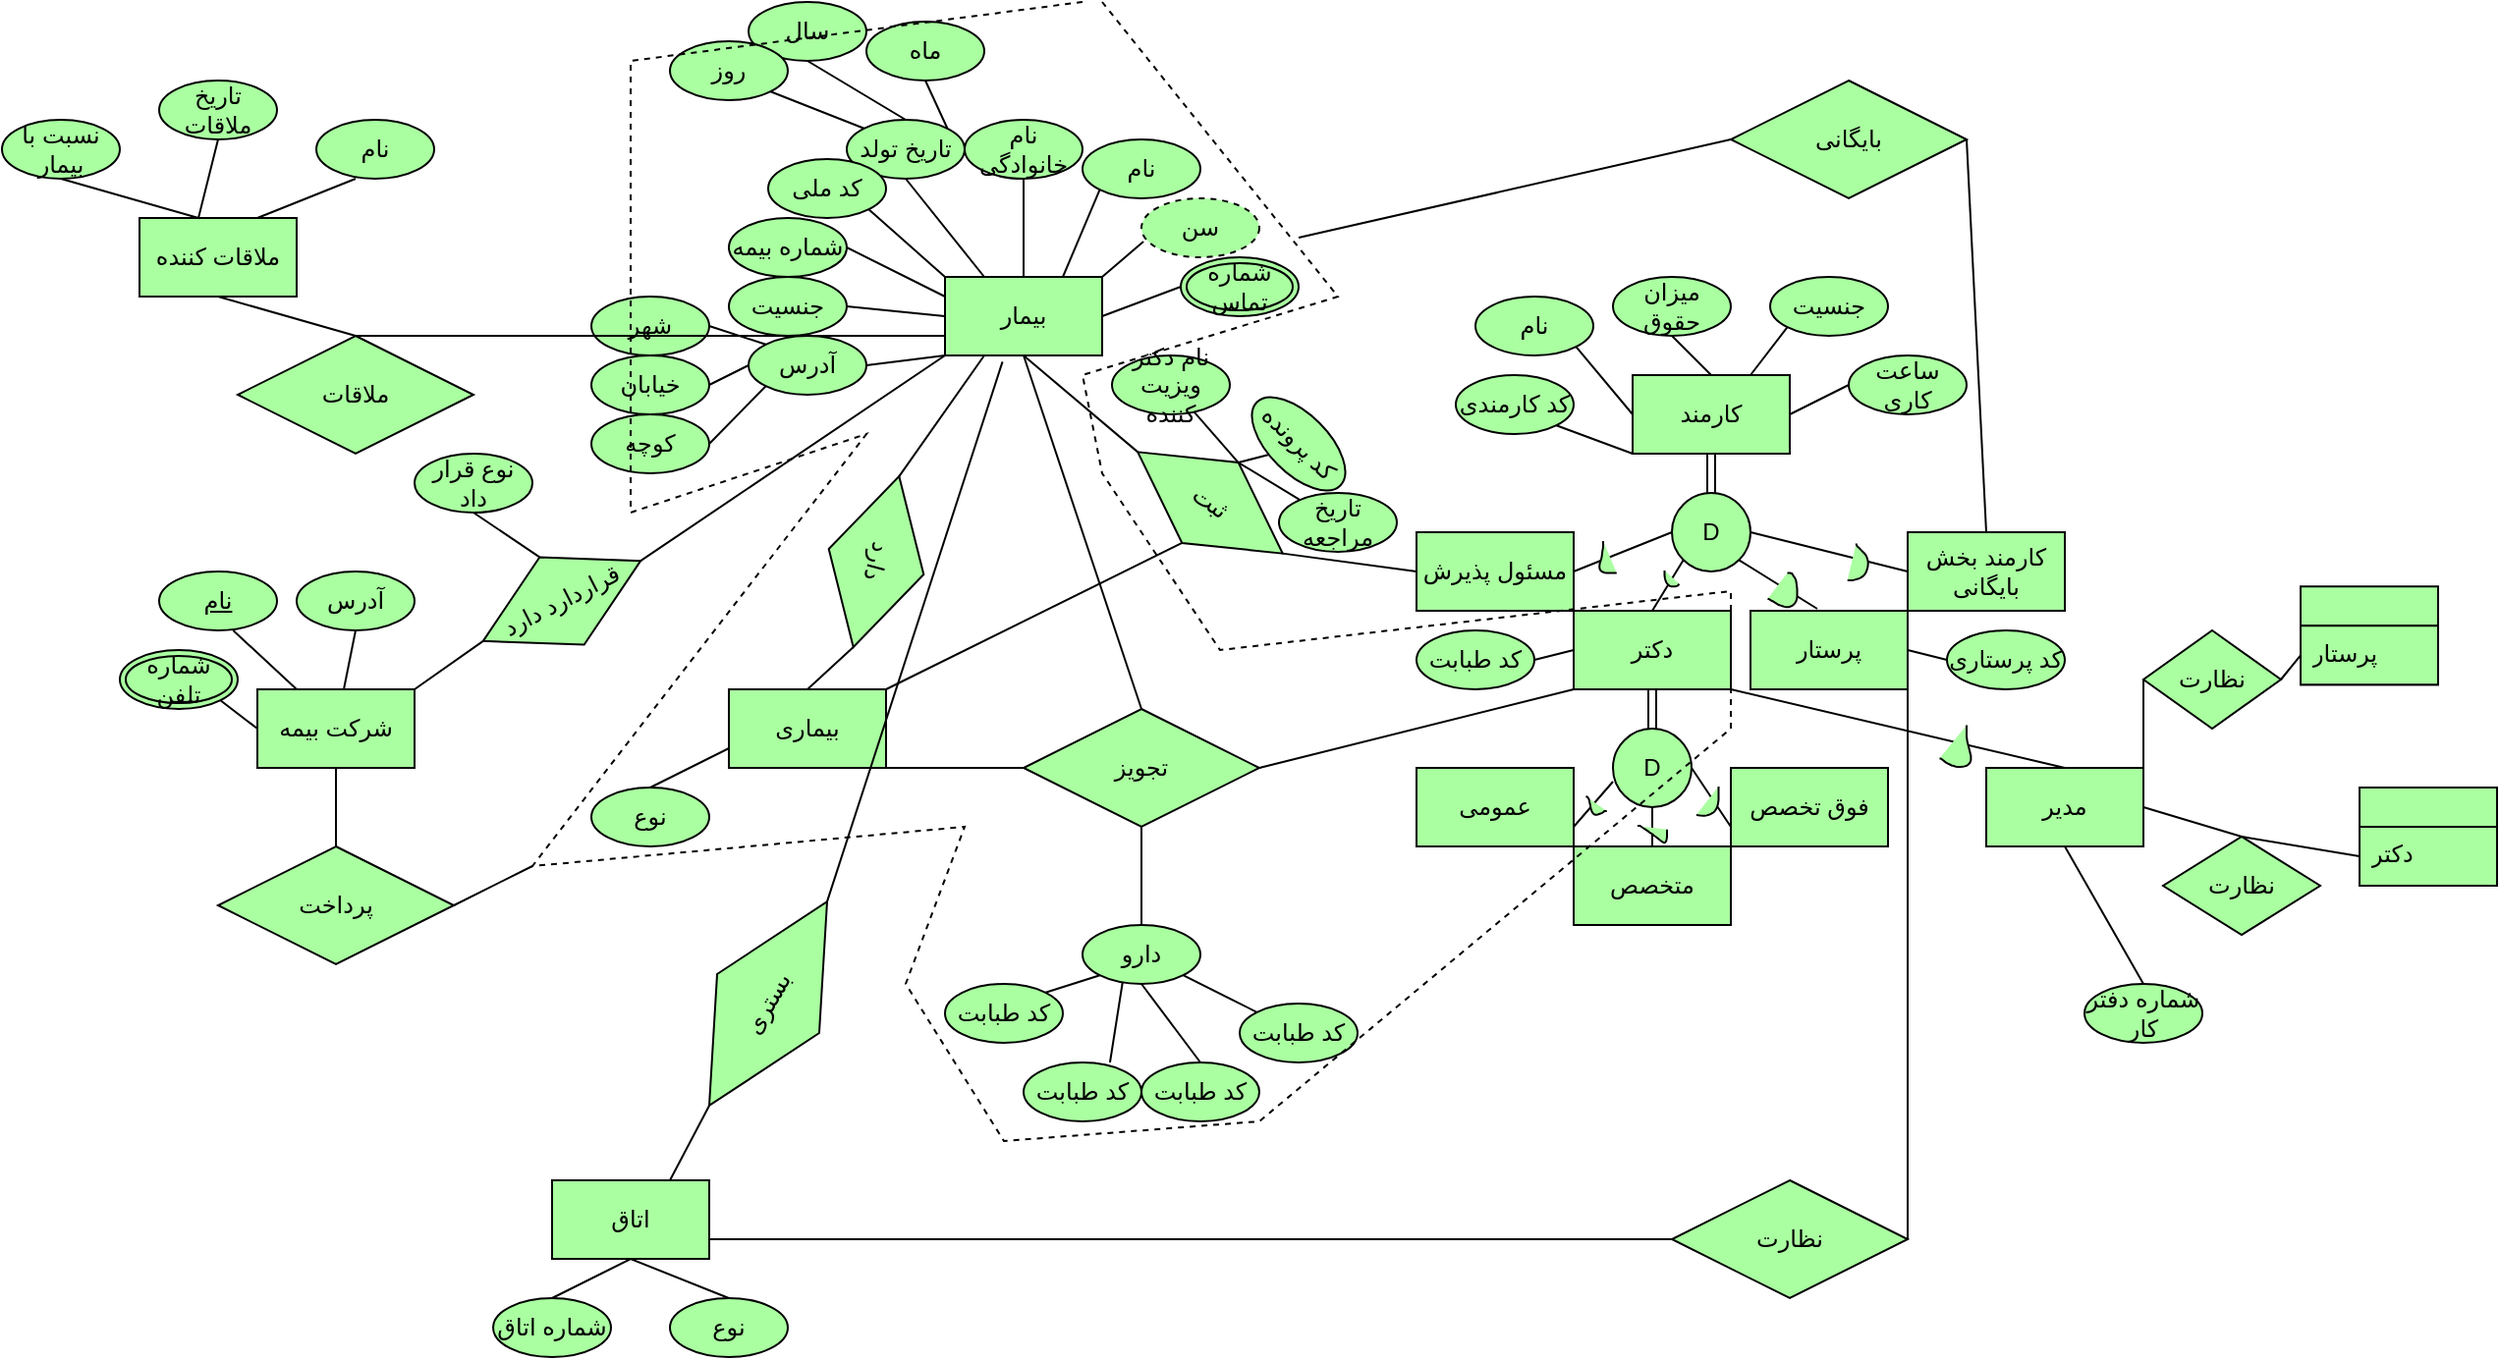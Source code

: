 <mxfile version="21.1.2" type="github">
  <diagram id="R2lEEEUBdFMjLlhIrx00" name="Page-1">
    <mxGraphModel dx="2204" dy="1860" grid="1" gridSize="10" guides="1" tooltips="1" connect="1" arrows="1" fold="1" page="1" pageScale="1" pageWidth="850" pageHeight="1100" math="0" shadow="0" extFonts="Permanent Marker^https://fonts.googleapis.com/css?family=Permanent+Marker">
      <root>
        <mxCell id="0" />
        <mxCell id="1" parent="0" />
        <mxCell id="HFJ3twSGi6CWd9iWEhQo-2" value="بیمار" style="rounded=0;whiteSpace=wrap;html=1;strokeColor=#000000;fillColor=#AAFFA1;" vertex="1" parent="1">
          <mxGeometry x="220" y="100" width="80" height="40" as="geometry" />
        </mxCell>
        <mxCell id="HFJ3twSGi6CWd9iWEhQo-4" value="نام" style="ellipse;whiteSpace=wrap;html=1;strokeColor=#000000;fillColor=#AAFFA1;" vertex="1" parent="1">
          <mxGeometry x="290" y="30" width="60" height="30" as="geometry" />
        </mxCell>
        <mxCell id="HFJ3twSGi6CWd9iWEhQo-7" value="نام خانوادگی" style="ellipse;whiteSpace=wrap;html=1;strokeColor=#000000;fillColor=#AAFFA1;" vertex="1" parent="1">
          <mxGeometry x="230" y="20" width="60" height="30" as="geometry" />
        </mxCell>
        <mxCell id="HFJ3twSGi6CWd9iWEhQo-8" value="جنسیت" style="ellipse;whiteSpace=wrap;html=1;strokeColor=#000000;fillColor=#AAFFA1;" vertex="1" parent="1">
          <mxGeometry x="110" y="100" width="60" height="30" as="geometry" />
        </mxCell>
        <mxCell id="HFJ3twSGi6CWd9iWEhQo-9" value="تاریخ تولد" style="ellipse;whiteSpace=wrap;html=1;strokeColor=#000000;fillColor=#AAFFA1;" vertex="1" parent="1">
          <mxGeometry x="170" y="20" width="60" height="30" as="geometry" />
        </mxCell>
        <mxCell id="HFJ3twSGi6CWd9iWEhQo-11" value="سن" style="ellipse;whiteSpace=wrap;html=1;align=center;dashed=1;strokeColor=#000000;fillColor=#AAFFA1;" vertex="1" parent="1">
          <mxGeometry x="320" y="60" width="60" height="30" as="geometry" />
        </mxCell>
        <mxCell id="HFJ3twSGi6CWd9iWEhQo-13" value="آدرس" style="ellipse;whiteSpace=wrap;html=1;strokeColor=#000000;fillColor=#AAFFA1;" vertex="1" parent="1">
          <mxGeometry x="120" y="130" width="60" height="30" as="geometry" />
        </mxCell>
        <mxCell id="HFJ3twSGi6CWd9iWEhQo-15" value="شماره تماس" style="ellipse;shape=doubleEllipse;margin=3;whiteSpace=wrap;html=1;align=center;strokeColor=#000000;fillColor=#AAFFA1;" vertex="1" parent="1">
          <mxGeometry x="340" y="90" width="60" height="30" as="geometry" />
        </mxCell>
        <mxCell id="HFJ3twSGi6CWd9iWEhQo-16" value="کد ملی" style="ellipse;whiteSpace=wrap;html=1;strokeColor=#000000;fillColor=#AAFFA1;" vertex="1" parent="1">
          <mxGeometry x="130" y="40" width="60" height="30" as="geometry" />
        </mxCell>
        <mxCell id="HFJ3twSGi6CWd9iWEhQo-17" value="شماره بیمه" style="ellipse;whiteSpace=wrap;html=1;strokeColor=#000000;fillColor=#AAFFA1;" vertex="1" parent="1">
          <mxGeometry x="110" y="70" width="60" height="30" as="geometry" />
        </mxCell>
        <mxCell id="HFJ3twSGi6CWd9iWEhQo-18" value="" style="endArrow=none;html=1;rounded=0;exitX=1;exitY=0.5;exitDx=0;exitDy=0;strokeColor=#000000;fillColor=#AAFFA1;" edge="1" parent="1" source="HFJ3twSGi6CWd9iWEhQo-13">
          <mxGeometry relative="1" as="geometry">
            <mxPoint x="110" y="130" as="sourcePoint" />
            <mxPoint x="220" y="140" as="targetPoint" />
          </mxGeometry>
        </mxCell>
        <mxCell id="HFJ3twSGi6CWd9iWEhQo-19" value="" style="endArrow=none;html=1;rounded=0;exitX=1;exitY=0.5;exitDx=0;exitDy=0;entryX=0;entryY=0.5;entryDx=0;entryDy=0;strokeColor=#000000;fillColor=#AAFFA1;" edge="1" parent="1" source="HFJ3twSGi6CWd9iWEhQo-8" target="HFJ3twSGi6CWd9iWEhQo-2">
          <mxGeometry relative="1" as="geometry">
            <mxPoint x="190" y="155" as="sourcePoint" />
            <mxPoint x="230" y="150" as="targetPoint" />
          </mxGeometry>
        </mxCell>
        <mxCell id="HFJ3twSGi6CWd9iWEhQo-20" value="" style="endArrow=none;html=1;rounded=0;exitX=1;exitY=0.5;exitDx=0;exitDy=0;entryX=0;entryY=0.25;entryDx=0;entryDy=0;strokeColor=#000000;fillColor=#AAFFA1;" edge="1" parent="1" source="HFJ3twSGi6CWd9iWEhQo-17" target="HFJ3twSGi6CWd9iWEhQo-2">
          <mxGeometry relative="1" as="geometry">
            <mxPoint x="340" y="170" as="sourcePoint" />
            <mxPoint x="500" y="170" as="targetPoint" />
          </mxGeometry>
        </mxCell>
        <mxCell id="HFJ3twSGi6CWd9iWEhQo-21" value="" style="endArrow=none;html=1;rounded=0;exitX=1;exitY=1;exitDx=0;exitDy=0;entryX=0;entryY=0;entryDx=0;entryDy=0;strokeColor=#000000;fillColor=#AAFFA1;" edge="1" parent="1" source="HFJ3twSGi6CWd9iWEhQo-16" target="HFJ3twSGi6CWd9iWEhQo-2">
          <mxGeometry relative="1" as="geometry">
            <mxPoint x="340" y="170" as="sourcePoint" />
            <mxPoint x="500" y="170" as="targetPoint" />
          </mxGeometry>
        </mxCell>
        <mxCell id="HFJ3twSGi6CWd9iWEhQo-22" value="" style="endArrow=none;html=1;rounded=0;exitX=0.5;exitY=1;exitDx=0;exitDy=0;entryX=0.25;entryY=0;entryDx=0;entryDy=0;strokeColor=#000000;fillColor=#AAFFA1;" edge="1" parent="1" source="HFJ3twSGi6CWd9iWEhQo-9" target="HFJ3twSGi6CWd9iWEhQo-2">
          <mxGeometry relative="1" as="geometry">
            <mxPoint x="340" y="170" as="sourcePoint" />
            <mxPoint x="500" y="170" as="targetPoint" />
          </mxGeometry>
        </mxCell>
        <mxCell id="HFJ3twSGi6CWd9iWEhQo-23" value="" style="endArrow=none;html=1;rounded=0;exitX=0.5;exitY=1;exitDx=0;exitDy=0;entryX=0.5;entryY=0;entryDx=0;entryDy=0;strokeColor=#000000;fillColor=#AAFFA1;" edge="1" parent="1" source="HFJ3twSGi6CWd9iWEhQo-7" target="HFJ3twSGi6CWd9iWEhQo-2">
          <mxGeometry relative="1" as="geometry">
            <mxPoint x="340" y="170" as="sourcePoint" />
            <mxPoint x="500" y="170" as="targetPoint" />
          </mxGeometry>
        </mxCell>
        <mxCell id="HFJ3twSGi6CWd9iWEhQo-24" value="" style="endArrow=none;html=1;rounded=0;exitX=0;exitY=1;exitDx=0;exitDy=0;entryX=0.75;entryY=0;entryDx=0;entryDy=0;strokeColor=#000000;fillColor=#AAFFA1;" edge="1" parent="1" source="HFJ3twSGi6CWd9iWEhQo-4" target="HFJ3twSGi6CWd9iWEhQo-2">
          <mxGeometry relative="1" as="geometry">
            <mxPoint x="340" y="170" as="sourcePoint" />
            <mxPoint x="500" y="170" as="targetPoint" />
          </mxGeometry>
        </mxCell>
        <mxCell id="HFJ3twSGi6CWd9iWEhQo-25" value="" style="endArrow=none;html=1;rounded=0;exitX=0.017;exitY=0.733;exitDx=0;exitDy=0;exitPerimeter=0;entryX=1;entryY=0;entryDx=0;entryDy=0;strokeColor=#000000;fillColor=#AAFFA1;" edge="1" parent="1" source="HFJ3twSGi6CWd9iWEhQo-11" target="HFJ3twSGi6CWd9iWEhQo-2">
          <mxGeometry relative="1" as="geometry">
            <mxPoint x="340" y="170" as="sourcePoint" />
            <mxPoint x="500" y="170" as="targetPoint" />
          </mxGeometry>
        </mxCell>
        <mxCell id="HFJ3twSGi6CWd9iWEhQo-26" value="" style="endArrow=none;html=1;rounded=0;exitX=0;exitY=0.5;exitDx=0;exitDy=0;entryX=1;entryY=0.5;entryDx=0;entryDy=0;strokeColor=#000000;fillColor=#AAFFA1;" edge="1" parent="1" source="HFJ3twSGi6CWd9iWEhQo-15" target="HFJ3twSGi6CWd9iWEhQo-2">
          <mxGeometry relative="1" as="geometry">
            <mxPoint x="340" y="170" as="sourcePoint" />
            <mxPoint x="500" y="170" as="targetPoint" />
          </mxGeometry>
        </mxCell>
        <mxCell id="HFJ3twSGi6CWd9iWEhQo-30" value="کوچه" style="ellipse;whiteSpace=wrap;html=1;strokeColor=#000000;fillColor=#AAFFA1;" vertex="1" parent="1">
          <mxGeometry x="40" y="170" width="60" height="30" as="geometry" />
        </mxCell>
        <mxCell id="HFJ3twSGi6CWd9iWEhQo-31" value="خیابان" style="ellipse;whiteSpace=wrap;html=1;strokeColor=#000000;fillColor=#AAFFA1;" vertex="1" parent="1">
          <mxGeometry x="40" y="140" width="60" height="30" as="geometry" />
        </mxCell>
        <mxCell id="HFJ3twSGi6CWd9iWEhQo-32" value="شهر" style="ellipse;whiteSpace=wrap;html=1;strokeColor=#000000;fillColor=#AAFFA1;" vertex="1" parent="1">
          <mxGeometry x="40" y="110" width="60" height="30" as="geometry" />
        </mxCell>
        <mxCell id="HFJ3twSGi6CWd9iWEhQo-33" value="" style="endArrow=none;html=1;rounded=0;exitX=1;exitY=0.5;exitDx=0;exitDy=0;entryX=0;entryY=0;entryDx=0;entryDy=0;strokeColor=#000000;fillColor=#AAFFA1;" edge="1" parent="1" source="HFJ3twSGi6CWd9iWEhQo-32" target="HFJ3twSGi6CWd9iWEhQo-13">
          <mxGeometry relative="1" as="geometry">
            <mxPoint x="340" y="170" as="sourcePoint" />
            <mxPoint x="500" y="170" as="targetPoint" />
          </mxGeometry>
        </mxCell>
        <mxCell id="HFJ3twSGi6CWd9iWEhQo-34" value="" style="endArrow=none;html=1;rounded=0;exitX=1;exitY=0.5;exitDx=0;exitDy=0;entryX=0;entryY=0.5;entryDx=0;entryDy=0;strokeColor=#000000;fillColor=#AAFFA1;" edge="1" parent="1" source="HFJ3twSGi6CWd9iWEhQo-31" target="HFJ3twSGi6CWd9iWEhQo-13">
          <mxGeometry relative="1" as="geometry">
            <mxPoint x="340" y="170" as="sourcePoint" />
            <mxPoint x="500" y="170" as="targetPoint" />
          </mxGeometry>
        </mxCell>
        <mxCell id="HFJ3twSGi6CWd9iWEhQo-35" value="" style="endArrow=none;html=1;rounded=0;exitX=1;exitY=0.5;exitDx=0;exitDy=0;entryX=0;entryY=1;entryDx=0;entryDy=0;strokeColor=#000000;fillColor=#AAFFA1;" edge="1" parent="1" source="HFJ3twSGi6CWd9iWEhQo-30" target="HFJ3twSGi6CWd9iWEhQo-13">
          <mxGeometry relative="1" as="geometry">
            <mxPoint x="340" y="170" as="sourcePoint" />
            <mxPoint x="500" y="170" as="targetPoint" />
          </mxGeometry>
        </mxCell>
        <mxCell id="HFJ3twSGi6CWd9iWEhQo-36" value="ماه" style="ellipse;whiteSpace=wrap;html=1;strokeColor=#000000;fillColor=#AAFFA1;" vertex="1" parent="1">
          <mxGeometry x="180" y="-30" width="60" height="30" as="geometry" />
        </mxCell>
        <mxCell id="HFJ3twSGi6CWd9iWEhQo-37" value="سال" style="ellipse;whiteSpace=wrap;html=1;strokeColor=#000000;fillColor=#AAFFA1;" vertex="1" parent="1">
          <mxGeometry x="120" y="-40" width="60" height="30" as="geometry" />
        </mxCell>
        <mxCell id="HFJ3twSGi6CWd9iWEhQo-38" value="روز" style="ellipse;whiteSpace=wrap;html=1;strokeColor=#000000;fillColor=#AAFFA1;" vertex="1" parent="1">
          <mxGeometry x="80" y="-20" width="60" height="30" as="geometry" />
        </mxCell>
        <mxCell id="HFJ3twSGi6CWd9iWEhQo-39" value="" style="endArrow=none;html=1;rounded=0;exitX=1;exitY=1;exitDx=0;exitDy=0;entryX=0;entryY=0;entryDx=0;entryDy=0;strokeColor=#000000;fillColor=#AAFFA1;" edge="1" parent="1" source="HFJ3twSGi6CWd9iWEhQo-38" target="HFJ3twSGi6CWd9iWEhQo-9">
          <mxGeometry relative="1" as="geometry">
            <mxPoint x="340" y="170" as="sourcePoint" />
            <mxPoint x="500" y="170" as="targetPoint" />
          </mxGeometry>
        </mxCell>
        <mxCell id="HFJ3twSGi6CWd9iWEhQo-40" value="" style="endArrow=none;html=1;rounded=0;exitX=0.5;exitY=1;exitDx=0;exitDy=0;entryX=0.5;entryY=0;entryDx=0;entryDy=0;strokeColor=#000000;fillColor=#AAFFA1;" edge="1" parent="1" source="HFJ3twSGi6CWd9iWEhQo-37" target="HFJ3twSGi6CWd9iWEhQo-9">
          <mxGeometry relative="1" as="geometry">
            <mxPoint x="340" y="170" as="sourcePoint" />
            <mxPoint x="500" y="170" as="targetPoint" />
          </mxGeometry>
        </mxCell>
        <mxCell id="HFJ3twSGi6CWd9iWEhQo-41" value="" style="endArrow=none;html=1;rounded=0;exitX=0.5;exitY=1;exitDx=0;exitDy=0;entryX=1;entryY=0;entryDx=0;entryDy=0;strokeColor=#000000;fillColor=#AAFFA1;" edge="1" parent="1" source="HFJ3twSGi6CWd9iWEhQo-36" target="HFJ3twSGi6CWd9iWEhQo-9">
          <mxGeometry relative="1" as="geometry">
            <mxPoint x="340" y="170" as="sourcePoint" />
            <mxPoint x="500" y="170" as="targetPoint" />
          </mxGeometry>
        </mxCell>
        <mxCell id="HFJ3twSGi6CWd9iWEhQo-42" value="کارمند" style="whiteSpace=wrap;html=1;align=center;strokeColor=#000000;fillColor=#AAFFA1;" vertex="1" parent="1">
          <mxGeometry x="570" y="150" width="80" height="40" as="geometry" />
        </mxCell>
        <mxCell id="HFJ3twSGi6CWd9iWEhQo-44" value="" style="shape=link;html=1;rounded=0;exitX=0.5;exitY=1;exitDx=0;exitDy=0;strokeColor=#000000;fillColor=#AAFFA1;" edge="1" parent="1" source="HFJ3twSGi6CWd9iWEhQo-42" target="HFJ3twSGi6CWd9iWEhQo-46">
          <mxGeometry relative="1" as="geometry">
            <mxPoint x="340" y="170" as="sourcePoint" />
            <mxPoint x="500" y="170" as="targetPoint" />
          </mxGeometry>
        </mxCell>
        <mxCell id="HFJ3twSGi6CWd9iWEhQo-46" value="D" style="ellipse;whiteSpace=wrap;html=1;aspect=fixed;strokeColor=#000000;fillColor=#AAFFA1;" vertex="1" parent="1">
          <mxGeometry x="590" y="210" width="40" height="40" as="geometry" />
        </mxCell>
        <mxCell id="HFJ3twSGi6CWd9iWEhQo-48" value="مسئول پذیرش" style="whiteSpace=wrap;html=1;align=center;strokeColor=#000000;fillColor=#AAFFA1;" vertex="1" parent="1">
          <mxGeometry x="460" y="230" width="80" height="40" as="geometry" />
        </mxCell>
        <mxCell id="HFJ3twSGi6CWd9iWEhQo-49" value="کارمند بخش بایگانی" style="whiteSpace=wrap;html=1;align=center;strokeColor=#000000;fillColor=#AAFFA1;" vertex="1" parent="1">
          <mxGeometry x="710" y="230" width="80" height="40" as="geometry" />
        </mxCell>
        <mxCell id="HFJ3twSGi6CWd9iWEhQo-50" value="پرستار" style="whiteSpace=wrap;html=1;align=center;strokeColor=#000000;fillColor=#AAFFA1;" vertex="1" parent="1">
          <mxGeometry x="630" y="270" width="80" height="40" as="geometry" />
        </mxCell>
        <mxCell id="HFJ3twSGi6CWd9iWEhQo-51" value="دکتر" style="whiteSpace=wrap;html=1;align=center;strokeColor=#000000;fillColor=#AAFFA1;" vertex="1" parent="1">
          <mxGeometry x="540" y="270" width="80" height="40" as="geometry" />
        </mxCell>
        <mxCell id="HFJ3twSGi6CWd9iWEhQo-52" value="" style="endArrow=none;html=1;rounded=0;entryX=0;entryY=0.5;entryDx=0;entryDy=0;exitX=1;exitY=0.5;exitDx=0;exitDy=0;strokeColor=#000000;fillColor=#AAFFA1;" edge="1" parent="1" source="HFJ3twSGi6CWd9iWEhQo-48" target="HFJ3twSGi6CWd9iWEhQo-46">
          <mxGeometry relative="1" as="geometry">
            <mxPoint x="340" y="160" as="sourcePoint" />
            <mxPoint x="500" y="160" as="targetPoint" />
          </mxGeometry>
        </mxCell>
        <mxCell id="HFJ3twSGi6CWd9iWEhQo-53" value="" style="endArrow=none;html=1;rounded=0;entryX=0;entryY=1;entryDx=0;entryDy=0;exitX=0.5;exitY=0;exitDx=0;exitDy=0;strokeColor=#000000;fillColor=#AAFFA1;" edge="1" parent="1" source="HFJ3twSGi6CWd9iWEhQo-51" target="HFJ3twSGi6CWd9iWEhQo-46">
          <mxGeometry relative="1" as="geometry">
            <mxPoint x="340" y="160" as="sourcePoint" />
            <mxPoint x="500" y="160" as="targetPoint" />
          </mxGeometry>
        </mxCell>
        <mxCell id="HFJ3twSGi6CWd9iWEhQo-54" value="" style="endArrow=none;html=1;rounded=0;entryX=1;entryY=1;entryDx=0;entryDy=0;exitX=0.425;exitY=-0.025;exitDx=0;exitDy=0;exitPerimeter=0;strokeColor=#000000;fillColor=#AAFFA1;" edge="1" parent="1" source="HFJ3twSGi6CWd9iWEhQo-50" target="HFJ3twSGi6CWd9iWEhQo-46">
          <mxGeometry relative="1" as="geometry">
            <mxPoint x="340" y="160" as="sourcePoint" />
            <mxPoint x="500" y="160" as="targetPoint" />
          </mxGeometry>
        </mxCell>
        <mxCell id="HFJ3twSGi6CWd9iWEhQo-55" value="" style="endArrow=none;html=1;rounded=0;exitX=1;exitY=0.5;exitDx=0;exitDy=0;entryX=0;entryY=0.5;entryDx=0;entryDy=0;strokeColor=#000000;fillColor=#AAFFA1;" edge="1" parent="1" source="HFJ3twSGi6CWd9iWEhQo-46" target="HFJ3twSGi6CWd9iWEhQo-49">
          <mxGeometry relative="1" as="geometry">
            <mxPoint x="340" y="160" as="sourcePoint" />
            <mxPoint x="500" y="160" as="targetPoint" />
          </mxGeometry>
        </mxCell>
        <mxCell id="HFJ3twSGi6CWd9iWEhQo-56" value="کد کارمندی" style="ellipse;whiteSpace=wrap;html=1;strokeColor=#000000;fillColor=#AAFFA1;" vertex="1" parent="1">
          <mxGeometry x="480" y="150" width="60" height="30" as="geometry" />
        </mxCell>
        <mxCell id="HFJ3twSGi6CWd9iWEhQo-57" value="ساعت کاری" style="ellipse;whiteSpace=wrap;html=1;strokeColor=#000000;fillColor=#AAFFA1;" vertex="1" parent="1">
          <mxGeometry x="680" y="140" width="60" height="30" as="geometry" />
        </mxCell>
        <mxCell id="HFJ3twSGi6CWd9iWEhQo-58" value="جنسیت" style="ellipse;whiteSpace=wrap;html=1;strokeColor=#000000;fillColor=#AAFFA1;" vertex="1" parent="1">
          <mxGeometry x="640" y="100" width="60" height="30" as="geometry" />
        </mxCell>
        <mxCell id="HFJ3twSGi6CWd9iWEhQo-59" value="میزان حقوق" style="ellipse;whiteSpace=wrap;html=1;strokeColor=#000000;fillColor=#AAFFA1;" vertex="1" parent="1">
          <mxGeometry x="560" y="100" width="60" height="30" as="geometry" />
        </mxCell>
        <mxCell id="HFJ3twSGi6CWd9iWEhQo-60" value="نام" style="ellipse;whiteSpace=wrap;html=1;strokeColor=#000000;fillColor=#AAFFA1;" vertex="1" parent="1">
          <mxGeometry x="490" y="110" width="60" height="30" as="geometry" />
        </mxCell>
        <mxCell id="HFJ3twSGi6CWd9iWEhQo-61" value="" style="endArrow=none;html=1;rounded=0;entryX=1;entryY=1;entryDx=0;entryDy=0;exitX=0;exitY=1;exitDx=0;exitDy=0;strokeColor=#000000;fillColor=#AAFFA1;" edge="1" parent="1" source="HFJ3twSGi6CWd9iWEhQo-42" target="HFJ3twSGi6CWd9iWEhQo-56">
          <mxGeometry relative="1" as="geometry">
            <mxPoint x="340" y="160" as="sourcePoint" />
            <mxPoint x="500" y="160" as="targetPoint" />
          </mxGeometry>
        </mxCell>
        <mxCell id="HFJ3twSGi6CWd9iWEhQo-62" value="" style="endArrow=none;html=1;rounded=0;exitX=1;exitY=1;exitDx=0;exitDy=0;entryX=0;entryY=0.5;entryDx=0;entryDy=0;strokeColor=#000000;fillColor=#AAFFA1;" edge="1" parent="1" source="HFJ3twSGi6CWd9iWEhQo-60" target="HFJ3twSGi6CWd9iWEhQo-42">
          <mxGeometry relative="1" as="geometry">
            <mxPoint x="340" y="160" as="sourcePoint" />
            <mxPoint x="500" y="160" as="targetPoint" />
          </mxGeometry>
        </mxCell>
        <mxCell id="HFJ3twSGi6CWd9iWEhQo-63" value="" style="endArrow=none;html=1;rounded=0;exitX=0.5;exitY=1;exitDx=0;exitDy=0;entryX=0.5;entryY=0;entryDx=0;entryDy=0;strokeColor=#000000;fillColor=#AAFFA1;" edge="1" parent="1" source="HFJ3twSGi6CWd9iWEhQo-59" target="HFJ3twSGi6CWd9iWEhQo-42">
          <mxGeometry relative="1" as="geometry">
            <mxPoint x="340" y="160" as="sourcePoint" />
            <mxPoint x="500" y="160" as="targetPoint" />
          </mxGeometry>
        </mxCell>
        <mxCell id="HFJ3twSGi6CWd9iWEhQo-64" value="" style="endArrow=none;html=1;rounded=0;entryX=0;entryY=1;entryDx=0;entryDy=0;exitX=0.75;exitY=0;exitDx=0;exitDy=0;strokeColor=#000000;fillColor=#AAFFA1;" edge="1" parent="1" source="HFJ3twSGi6CWd9iWEhQo-42" target="HFJ3twSGi6CWd9iWEhQo-58">
          <mxGeometry relative="1" as="geometry">
            <mxPoint x="340" y="160" as="sourcePoint" />
            <mxPoint x="500" y="160" as="targetPoint" />
          </mxGeometry>
        </mxCell>
        <mxCell id="HFJ3twSGi6CWd9iWEhQo-65" value="" style="endArrow=none;html=1;rounded=0;entryX=0;entryY=0.5;entryDx=0;entryDy=0;exitX=1;exitY=0.5;exitDx=0;exitDy=0;strokeColor=#000000;fillColor=#AAFFA1;" edge="1" parent="1" source="HFJ3twSGi6CWd9iWEhQo-42" target="HFJ3twSGi6CWd9iWEhQo-57">
          <mxGeometry relative="1" as="geometry">
            <mxPoint x="340" y="160" as="sourcePoint" />
            <mxPoint x="500" y="160" as="targetPoint" />
          </mxGeometry>
        </mxCell>
        <mxCell id="HFJ3twSGi6CWd9iWEhQo-70" value="ثبت" style="shape=rhombus;perimeter=rhombusPerimeter;whiteSpace=wrap;html=1;align=center;rotation=35;strokeColor=#000000;fillColor=#AAFFA1;" vertex="1" parent="1">
          <mxGeometry x="310" y="190" width="90" height="50" as="geometry" />
        </mxCell>
        <mxCell id="HFJ3twSGi6CWd9iWEhQo-71" value="" style="endArrow=none;html=1;rounded=0;entryX=0;entryY=0.5;entryDx=0;entryDy=0;exitX=1;exitY=0.5;exitDx=0;exitDy=0;strokeColor=#000000;fillColor=#AAFFA1;" edge="1" parent="1" source="HFJ3twSGi6CWd9iWEhQo-70" target="HFJ3twSGi6CWd9iWEhQo-48">
          <mxGeometry relative="1" as="geometry">
            <mxPoint x="340" y="160" as="sourcePoint" />
            <mxPoint x="500" y="160" as="targetPoint" />
          </mxGeometry>
        </mxCell>
        <mxCell id="HFJ3twSGi6CWd9iWEhQo-72" value="" style="endArrow=none;html=1;rounded=0;exitX=0.5;exitY=1;exitDx=0;exitDy=0;entryX=0;entryY=0.5;entryDx=0;entryDy=0;strokeColor=#000000;fillColor=#AAFFA1;" edge="1" parent="1" source="HFJ3twSGi6CWd9iWEhQo-2" target="HFJ3twSGi6CWd9iWEhQo-70">
          <mxGeometry relative="1" as="geometry">
            <mxPoint x="340" y="160" as="sourcePoint" />
            <mxPoint x="500" y="160" as="targetPoint" />
          </mxGeometry>
        </mxCell>
        <mxCell id="HFJ3twSGi6CWd9iWEhQo-74" value="تاریخ مراجعه" style="ellipse;whiteSpace=wrap;html=1;strokeColor=#000000;fillColor=#AAFFA1;" vertex="1" parent="1">
          <mxGeometry x="390" y="210" width="60" height="30" as="geometry" />
        </mxCell>
        <mxCell id="HFJ3twSGi6CWd9iWEhQo-75" value="کد پرونده" style="ellipse;whiteSpace=wrap;html=1;rotation=45;strokeColor=#000000;fillColor=#AAFFA1;" vertex="1" parent="1">
          <mxGeometry x="370" y="170" width="60" height="30" as="geometry" />
        </mxCell>
        <mxCell id="HFJ3twSGi6CWd9iWEhQo-76" value="نام دکتر ویزیت کننده" style="ellipse;whiteSpace=wrap;html=1;strokeColor=#000000;fillColor=#AAFFA1;" vertex="1" parent="1">
          <mxGeometry x="305" y="140" width="60" height="30" as="geometry" />
        </mxCell>
        <mxCell id="HFJ3twSGi6CWd9iWEhQo-77" value="" style="endArrow=none;html=1;rounded=0;entryX=0.5;entryY=0;entryDx=0;entryDy=0;strokeColor=#000000;fillColor=#AAFFA1;" edge="1" parent="1" source="HFJ3twSGi6CWd9iWEhQo-76" target="HFJ3twSGi6CWd9iWEhQo-70">
          <mxGeometry relative="1" as="geometry">
            <mxPoint x="340" y="150" as="sourcePoint" />
            <mxPoint x="500" y="150" as="targetPoint" />
          </mxGeometry>
        </mxCell>
        <mxCell id="HFJ3twSGi6CWd9iWEhQo-78" value="" style="endArrow=none;html=1;rounded=0;entryX=0.5;entryY=0;entryDx=0;entryDy=0;strokeColor=#000000;fillColor=#AAFFA1;" edge="1" parent="1" source="HFJ3twSGi6CWd9iWEhQo-74" target="HFJ3twSGi6CWd9iWEhQo-70">
          <mxGeometry relative="1" as="geometry">
            <mxPoint x="340" y="150" as="sourcePoint" />
            <mxPoint x="500" y="150" as="targetPoint" />
          </mxGeometry>
        </mxCell>
        <mxCell id="HFJ3twSGi6CWd9iWEhQo-79" value="" style="endArrow=none;html=1;rounded=0;exitX=0.5;exitY=0;exitDx=0;exitDy=0;entryX=0.383;entryY=1;entryDx=0;entryDy=0;entryPerimeter=0;strokeColor=#000000;fillColor=#AAFFA1;" edge="1" parent="1" source="HFJ3twSGi6CWd9iWEhQo-70" target="HFJ3twSGi6CWd9iWEhQo-75">
          <mxGeometry relative="1" as="geometry">
            <mxPoint x="340" y="150" as="sourcePoint" />
            <mxPoint x="500" y="150" as="targetPoint" />
          </mxGeometry>
        </mxCell>
        <mxCell id="HFJ3twSGi6CWd9iWEhQo-80" value="بیماری" style="rounded=0;whiteSpace=wrap;html=1;strokeColor=#000000;fillColor=#AAFFA1;" vertex="1" parent="1">
          <mxGeometry x="110" y="310" width="80" height="40" as="geometry" />
        </mxCell>
        <mxCell id="HFJ3twSGi6CWd9iWEhQo-81" value="دارد" style="shape=rhombus;perimeter=rhombusPerimeter;whiteSpace=wrap;html=1;align=center;rotation=105;strokeColor=#000000;fillColor=#AAFFA1;" vertex="1" parent="1">
          <mxGeometry x="140" y="220" width="90" height="50" as="geometry" />
        </mxCell>
        <mxCell id="HFJ3twSGi6CWd9iWEhQo-82" value="" style="endArrow=none;html=1;rounded=0;entryX=0.5;entryY=0;entryDx=0;entryDy=0;exitX=1;exitY=0.5;exitDx=0;exitDy=0;strokeColor=#000000;fillColor=#AAFFA1;" edge="1" parent="1" source="HFJ3twSGi6CWd9iWEhQo-81" target="HFJ3twSGi6CWd9iWEhQo-80">
          <mxGeometry relative="1" as="geometry">
            <mxPoint x="175" y="180" as="sourcePoint" />
            <mxPoint x="155" y="290" as="targetPoint" />
          </mxGeometry>
        </mxCell>
        <mxCell id="HFJ3twSGi6CWd9iWEhQo-83" value="" style="endArrow=none;html=1;rounded=0;exitX=0.25;exitY=1;exitDx=0;exitDy=0;entryX=0;entryY=0.5;entryDx=0;entryDy=0;strokeColor=#000000;fillColor=#AAFFA1;" edge="1" parent="1" target="HFJ3twSGi6CWd9iWEhQo-81" source="HFJ3twSGi6CWd9iWEhQo-2">
          <mxGeometry relative="1" as="geometry">
            <mxPoint x="225" y="120" as="sourcePoint" />
            <mxPoint x="180" y="190" as="targetPoint" />
          </mxGeometry>
        </mxCell>
        <mxCell id="HFJ3twSGi6CWd9iWEhQo-84" value="" style="endArrow=none;html=1;rounded=0;exitX=1;exitY=0;exitDx=0;exitDy=0;entryX=0.5;entryY=1;entryDx=0;entryDy=0;strokeColor=#000000;fillColor=#AAFFA1;" edge="1" parent="1" source="HFJ3twSGi6CWd9iWEhQo-80" target="HFJ3twSGi6CWd9iWEhQo-70">
          <mxGeometry relative="1" as="geometry">
            <mxPoint x="340" y="150" as="sourcePoint" />
            <mxPoint x="340" y="250" as="targetPoint" />
          </mxGeometry>
        </mxCell>
        <mxCell id="HFJ3twSGi6CWd9iWEhQo-85" value="تجویز" style="shape=rhombus;perimeter=rhombusPerimeter;whiteSpace=wrap;html=1;align=center;strokeColor=#000000;fillColor=#AAFFA1;" vertex="1" parent="1">
          <mxGeometry x="260" y="320" width="120" height="60" as="geometry" />
        </mxCell>
        <mxCell id="HFJ3twSGi6CWd9iWEhQo-86" value="" style="endArrow=none;html=1;rounded=0;entryX=0.5;entryY=0;entryDx=0;entryDy=0;strokeColor=#000000;fillColor=#AAFFA1;" edge="1" parent="1" target="HFJ3twSGi6CWd9iWEhQo-85">
          <mxGeometry relative="1" as="geometry">
            <mxPoint x="260" y="140" as="sourcePoint" />
            <mxPoint x="500" y="210" as="targetPoint" />
          </mxGeometry>
        </mxCell>
        <mxCell id="HFJ3twSGi6CWd9iWEhQo-87" value="" style="endArrow=none;html=1;rounded=0;exitX=0.5;exitY=1;exitDx=0;exitDy=0;entryX=0;entryY=0.5;entryDx=0;entryDy=0;strokeColor=#000000;fillColor=#AAFFA1;" edge="1" parent="1" source="HFJ3twSGi6CWd9iWEhQo-80" target="HFJ3twSGi6CWd9iWEhQo-85">
          <mxGeometry relative="1" as="geometry">
            <mxPoint x="340" y="210" as="sourcePoint" />
            <mxPoint x="500" y="210" as="targetPoint" />
          </mxGeometry>
        </mxCell>
        <mxCell id="HFJ3twSGi6CWd9iWEhQo-88" value="" style="endArrow=none;html=1;rounded=0;entryX=0;entryY=1;entryDx=0;entryDy=0;exitX=1;exitY=0.5;exitDx=0;exitDy=0;strokeColor=#000000;fillColor=#AAFFA1;" edge="1" parent="1" source="HFJ3twSGi6CWd9iWEhQo-85" target="HFJ3twSGi6CWd9iWEhQo-51">
          <mxGeometry relative="1" as="geometry">
            <mxPoint x="340" y="210" as="sourcePoint" />
            <mxPoint x="500" y="210" as="targetPoint" />
          </mxGeometry>
        </mxCell>
        <mxCell id="HFJ3twSGi6CWd9iWEhQo-91" value="کد طبابت" style="ellipse;whiteSpace=wrap;html=1;strokeColor=#000000;fillColor=#AAFFA1;" vertex="1" parent="1">
          <mxGeometry x="460" y="280" width="60" height="30" as="geometry" />
        </mxCell>
        <mxCell id="HFJ3twSGi6CWd9iWEhQo-92" value="" style="endArrow=none;html=1;rounded=0;entryX=0;entryY=0.5;entryDx=0;entryDy=0;exitX=1;exitY=0.5;exitDx=0;exitDy=0;strokeColor=#000000;fillColor=#AAFFA1;" edge="1" parent="1" source="HFJ3twSGi6CWd9iWEhQo-91" target="HFJ3twSGi6CWd9iWEhQo-51">
          <mxGeometry relative="1" as="geometry">
            <mxPoint x="340" y="210" as="sourcePoint" />
            <mxPoint x="500" y="210" as="targetPoint" />
          </mxGeometry>
        </mxCell>
        <mxCell id="HFJ3twSGi6CWd9iWEhQo-93" value="" style="shape=link;html=1;rounded=0;exitX=0.5;exitY=1;exitDx=0;exitDy=0;strokeColor=#000000;fillColor=#AAFFA1;" edge="1" parent="1" target="HFJ3twSGi6CWd9iWEhQo-94">
          <mxGeometry relative="1" as="geometry">
            <mxPoint x="580" y="310" as="sourcePoint" />
            <mxPoint x="470" y="290" as="targetPoint" />
          </mxGeometry>
        </mxCell>
        <mxCell id="HFJ3twSGi6CWd9iWEhQo-94" value="D" style="ellipse;whiteSpace=wrap;html=1;aspect=fixed;strokeColor=#000000;fillColor=#AAFFA1;" vertex="1" parent="1">
          <mxGeometry x="560" y="330" width="40" height="40" as="geometry" />
        </mxCell>
        <mxCell id="HFJ3twSGi6CWd9iWEhQo-95" value="عمومی" style="whiteSpace=wrap;html=1;align=center;strokeColor=#000000;fillColor=#AAFFA1;" vertex="1" parent="1">
          <mxGeometry x="460" y="350" width="80" height="40" as="geometry" />
        </mxCell>
        <mxCell id="HFJ3twSGi6CWd9iWEhQo-96" value="متخصص" style="whiteSpace=wrap;html=1;align=center;strokeColor=#000000;fillColor=#AAFFA1;" vertex="1" parent="1">
          <mxGeometry x="540" y="390" width="80" height="40" as="geometry" />
        </mxCell>
        <mxCell id="HFJ3twSGi6CWd9iWEhQo-97" value="فوق تخصص" style="whiteSpace=wrap;html=1;align=center;strokeColor=#000000;fillColor=#AAFFA1;" vertex="1" parent="1">
          <mxGeometry x="620" y="350" width="80" height="40" as="geometry" />
        </mxCell>
        <mxCell id="HFJ3twSGi6CWd9iWEhQo-98" value="" style="endArrow=none;html=1;rounded=0;entryX=0;entryY=0.675;entryDx=0;entryDy=0;entryPerimeter=0;exitX=1;exitY=0.75;exitDx=0;exitDy=0;strokeColor=#000000;fillColor=#AAFFA1;" edge="1" parent="1" source="HFJ3twSGi6CWd9iWEhQo-95" target="HFJ3twSGi6CWd9iWEhQo-94">
          <mxGeometry relative="1" as="geometry">
            <mxPoint x="340" y="300" as="sourcePoint" />
            <mxPoint x="500" y="300" as="targetPoint" />
          </mxGeometry>
        </mxCell>
        <mxCell id="HFJ3twSGi6CWd9iWEhQo-99" value="" style="endArrow=none;html=1;rounded=0;entryX=0.5;entryY=1;entryDx=0;entryDy=0;exitX=0.5;exitY=0;exitDx=0;exitDy=0;strokeColor=#000000;fillColor=#AAFFA1;" edge="1" parent="1" source="HFJ3twSGi6CWd9iWEhQo-96" target="HFJ3twSGi6CWd9iWEhQo-94">
          <mxGeometry relative="1" as="geometry">
            <mxPoint x="340" y="300" as="sourcePoint" />
            <mxPoint x="500" y="300" as="targetPoint" />
          </mxGeometry>
        </mxCell>
        <mxCell id="HFJ3twSGi6CWd9iWEhQo-100" value="" style="endArrow=none;html=1;rounded=0;entryX=1;entryY=0.5;entryDx=0;entryDy=0;exitX=0;exitY=0.75;exitDx=0;exitDy=0;strokeColor=#000000;fillColor=#AAFFA1;" edge="1" parent="1" source="HFJ3twSGi6CWd9iWEhQo-97" target="HFJ3twSGi6CWd9iWEhQo-94">
          <mxGeometry relative="1" as="geometry">
            <mxPoint x="340" y="300" as="sourcePoint" />
            <mxPoint x="500" y="300" as="targetPoint" />
          </mxGeometry>
        </mxCell>
        <mxCell id="HFJ3twSGi6CWd9iWEhQo-102" value="" style="endArrow=none;html=1;rounded=0;exitX=0.5;exitY=1;exitDx=0;exitDy=0;strokeColor=#000000;fillColor=#AAFFA1;" edge="1" parent="1" source="HFJ3twSGi6CWd9iWEhQo-85">
          <mxGeometry relative="1" as="geometry">
            <mxPoint x="340" y="340" as="sourcePoint" />
            <mxPoint x="320" y="430" as="targetPoint" />
          </mxGeometry>
        </mxCell>
        <mxCell id="HFJ3twSGi6CWd9iWEhQo-104" value="کد طبابت" style="ellipse;whiteSpace=wrap;html=1;strokeColor=#000000;fillColor=#AAFFA1;" vertex="1" parent="1">
          <mxGeometry x="260" y="500" width="60" height="30" as="geometry" />
        </mxCell>
        <mxCell id="HFJ3twSGi6CWd9iWEhQo-105" value="کد طبابت" style="ellipse;whiteSpace=wrap;html=1;strokeColor=#000000;fillColor=#AAFFA1;" vertex="1" parent="1">
          <mxGeometry x="320" y="500" width="60" height="30" as="geometry" />
        </mxCell>
        <mxCell id="HFJ3twSGi6CWd9iWEhQo-107" value="کد طبابت" style="ellipse;whiteSpace=wrap;html=1;strokeColor=#000000;fillColor=#AAFFA1;" vertex="1" parent="1">
          <mxGeometry x="220" y="460" width="60" height="30" as="geometry" />
        </mxCell>
        <mxCell id="HFJ3twSGi6CWd9iWEhQo-108" value="کد طبابت" style="ellipse;whiteSpace=wrap;html=1;strokeColor=#000000;fillColor=#AAFFA1;" vertex="1" parent="1">
          <mxGeometry x="370" y="470" width="60" height="30" as="geometry" />
        </mxCell>
        <mxCell id="HFJ3twSGi6CWd9iWEhQo-109" value="" style="endArrow=none;html=1;rounded=0;exitX=0;exitY=1;exitDx=0;exitDy=0;entryX=1;entryY=0;entryDx=0;entryDy=0;strokeColor=#000000;fillColor=#AAFFA1;" edge="1" parent="1" source="HFJ3twSGi6CWd9iWEhQo-126" target="HFJ3twSGi6CWd9iWEhQo-107">
          <mxGeometry relative="1" as="geometry">
            <mxPoint x="290" y="460" as="sourcePoint" />
            <mxPoint x="690" y="410" as="targetPoint" />
          </mxGeometry>
        </mxCell>
        <mxCell id="HFJ3twSGi6CWd9iWEhQo-110" value="" style="endArrow=none;html=1;rounded=0;exitX=0.341;exitY=0.958;exitDx=0;exitDy=0;entryX=0.733;entryY=0;entryDx=0;entryDy=0;entryPerimeter=0;exitPerimeter=0;strokeColor=#000000;fillColor=#AAFFA1;" edge="1" parent="1" source="HFJ3twSGi6CWd9iWEhQo-126" target="HFJ3twSGi6CWd9iWEhQo-104">
          <mxGeometry relative="1" as="geometry">
            <mxPoint x="310" y="470" as="sourcePoint" />
            <mxPoint x="690" y="410" as="targetPoint" />
          </mxGeometry>
        </mxCell>
        <mxCell id="HFJ3twSGi6CWd9iWEhQo-111" value="" style="endArrow=none;html=1;rounded=0;exitX=0.5;exitY=1;exitDx=0;exitDy=0;entryX=0.5;entryY=0;entryDx=0;entryDy=0;strokeColor=#000000;fillColor=#AAFFA1;" edge="1" parent="1" source="HFJ3twSGi6CWd9iWEhQo-126" target="HFJ3twSGi6CWd9iWEhQo-105">
          <mxGeometry relative="1" as="geometry">
            <mxPoint x="330" y="470" as="sourcePoint" />
            <mxPoint x="690" y="410" as="targetPoint" />
          </mxGeometry>
        </mxCell>
        <mxCell id="HFJ3twSGi6CWd9iWEhQo-112" value="" style="endArrow=none;html=1;rounded=0;exitX=1;exitY=1;exitDx=0;exitDy=0;entryX=0;entryY=0;entryDx=0;entryDy=0;strokeColor=#000000;fillColor=#AAFFA1;" edge="1" parent="1" source="HFJ3twSGi6CWd9iWEhQo-126" target="HFJ3twSGi6CWd9iWEhQo-108">
          <mxGeometry relative="1" as="geometry">
            <mxPoint x="370" y="460" as="sourcePoint" />
            <mxPoint x="690" y="410" as="targetPoint" />
          </mxGeometry>
        </mxCell>
        <mxCell id="HFJ3twSGi6CWd9iWEhQo-113" value="شرکت بیمه" style="rounded=0;whiteSpace=wrap;html=1;strokeColor=#000000;fillColor=#AAFFA1;" vertex="1" parent="1">
          <mxGeometry x="-130" y="310" width="80" height="40" as="geometry" />
        </mxCell>
        <mxCell id="HFJ3twSGi6CWd9iWEhQo-114" value="قراردارد دارد" style="shape=rhombus;perimeter=rhombusPerimeter;whiteSpace=wrap;html=1;align=center;rotation=-27;strokeColor=#000000;fillColor=#AAFFA1;" vertex="1" parent="1">
          <mxGeometry x="-20.005" y="239.997" width="90" height="50" as="geometry" />
        </mxCell>
        <mxCell id="HFJ3twSGi6CWd9iWEhQo-115" value="" style="endArrow=none;html=1;rounded=0;exitX=1;exitY=0;exitDx=0;exitDy=0;entryX=0;entryY=0.5;entryDx=0;entryDy=0;strokeColor=#000000;fillColor=#AAFFA1;" edge="1" parent="1" source="HFJ3twSGi6CWd9iWEhQo-113" target="HFJ3twSGi6CWd9iWEhQo-114">
          <mxGeometry relative="1" as="geometry">
            <mxPoint x="130" y="260" as="sourcePoint" />
            <mxPoint x="290" y="260" as="targetPoint" />
          </mxGeometry>
        </mxCell>
        <mxCell id="HFJ3twSGi6CWd9iWEhQo-116" value="" style="endArrow=none;html=1;rounded=0;exitX=1;exitY=0.5;exitDx=0;exitDy=0;entryX=0;entryY=1;entryDx=0;entryDy=0;strokeColor=#000000;fillColor=#AAFFA1;" edge="1" parent="1" source="HFJ3twSGi6CWd9iWEhQo-114" target="HFJ3twSGi6CWd9iWEhQo-2">
          <mxGeometry relative="1" as="geometry">
            <mxPoint x="130" y="260" as="sourcePoint" />
            <mxPoint x="290" y="260" as="targetPoint" />
          </mxGeometry>
        </mxCell>
        <mxCell id="HFJ3twSGi6CWd9iWEhQo-117" value="آدرس" style="ellipse;whiteSpace=wrap;html=1;strokeColor=#000000;fillColor=#AAFFA1;" vertex="1" parent="1">
          <mxGeometry x="-110" y="250" width="60" height="30" as="geometry" />
        </mxCell>
        <mxCell id="HFJ3twSGi6CWd9iWEhQo-118" value="&lt;u&gt;نام&lt;/u&gt;" style="ellipse;whiteSpace=wrap;html=1;strokeColor=#000000;fillColor=#AAFFA1;" vertex="1" parent="1">
          <mxGeometry x="-180" y="250" width="60" height="30" as="geometry" />
        </mxCell>
        <mxCell id="HFJ3twSGi6CWd9iWEhQo-120" value="شماره تلفن" style="ellipse;shape=doubleEllipse;margin=3;whiteSpace=wrap;html=1;align=center;strokeColor=#000000;fillColor=#AAFFA1;" vertex="1" parent="1">
          <mxGeometry x="-200" y="290" width="60" height="30" as="geometry" />
        </mxCell>
        <mxCell id="HFJ3twSGi6CWd9iWEhQo-121" value="" style="endArrow=none;html=1;rounded=0;exitX=1;exitY=1;exitDx=0;exitDy=0;entryX=0;entryY=0.5;entryDx=0;entryDy=0;strokeColor=#000000;fillColor=#AAFFA1;" edge="1" parent="1" source="HFJ3twSGi6CWd9iWEhQo-120" target="HFJ3twSGi6CWd9iWEhQo-113">
          <mxGeometry relative="1" as="geometry">
            <mxPoint x="90" y="340" as="sourcePoint" />
            <mxPoint x="250" y="340" as="targetPoint" />
          </mxGeometry>
        </mxCell>
        <mxCell id="HFJ3twSGi6CWd9iWEhQo-122" value="" style="endArrow=none;html=1;rounded=0;exitX=0.628;exitY=1;exitDx=0;exitDy=0;exitPerimeter=0;entryX=0.25;entryY=0;entryDx=0;entryDy=0;strokeColor=#000000;fillColor=#AAFFA1;" edge="1" parent="1" source="HFJ3twSGi6CWd9iWEhQo-118" target="HFJ3twSGi6CWd9iWEhQo-113">
          <mxGeometry relative="1" as="geometry">
            <mxPoint x="90" y="340" as="sourcePoint" />
            <mxPoint x="250" y="340" as="targetPoint" />
          </mxGeometry>
        </mxCell>
        <mxCell id="HFJ3twSGi6CWd9iWEhQo-123" value="" style="endArrow=none;html=1;rounded=0;exitX=0.5;exitY=1;exitDx=0;exitDy=0;strokeColor=#000000;fillColor=#AAFFA1;" edge="1" parent="1" source="HFJ3twSGi6CWd9iWEhQo-117" target="HFJ3twSGi6CWd9iWEhQo-113">
          <mxGeometry relative="1" as="geometry">
            <mxPoint x="90" y="340" as="sourcePoint" />
            <mxPoint x="250" y="340" as="targetPoint" />
          </mxGeometry>
        </mxCell>
        <mxCell id="HFJ3twSGi6CWd9iWEhQo-124" value="نوع قرار داد" style="ellipse;whiteSpace=wrap;html=1;strokeColor=#000000;fillColor=#AAFFA1;" vertex="1" parent="1">
          <mxGeometry x="-50" y="190" width="60" height="30" as="geometry" />
        </mxCell>
        <mxCell id="HFJ3twSGi6CWd9iWEhQo-125" value="" style="endArrow=none;html=1;rounded=0;exitX=0.5;exitY=1;exitDx=0;exitDy=0;entryX=0.5;entryY=0;entryDx=0;entryDy=0;strokeColor=#000000;fillColor=#AAFFA1;" edge="1" parent="1" source="HFJ3twSGi6CWd9iWEhQo-124" target="HFJ3twSGi6CWd9iWEhQo-114">
          <mxGeometry relative="1" as="geometry">
            <mxPoint x="90" y="340" as="sourcePoint" />
            <mxPoint x="250" y="340" as="targetPoint" />
          </mxGeometry>
        </mxCell>
        <mxCell id="HFJ3twSGi6CWd9iWEhQo-126" value="دارو" style="ellipse;whiteSpace=wrap;html=1;strokeColor=#000000;fillColor=#AAFFA1;" vertex="1" parent="1">
          <mxGeometry x="290" y="430" width="60" height="30" as="geometry" />
        </mxCell>
        <mxCell id="HFJ3twSGi6CWd9iWEhQo-127" value="نوع" style="ellipse;whiteSpace=wrap;html=1;strokeColor=#000000;fillColor=#AAFFA1;" vertex="1" parent="1">
          <mxGeometry x="40" y="360" width="60" height="30" as="geometry" />
        </mxCell>
        <mxCell id="HFJ3twSGi6CWd9iWEhQo-128" value="" style="endArrow=none;html=1;rounded=0;exitX=0;exitY=0.75;exitDx=0;exitDy=0;entryX=0.5;entryY=0;entryDx=0;entryDy=0;strokeColor=#000000;fillColor=#AAFFA1;" edge="1" parent="1" source="HFJ3twSGi6CWd9iWEhQo-80" target="HFJ3twSGi6CWd9iWEhQo-127">
          <mxGeometry relative="1" as="geometry">
            <mxPoint x="240" y="300" as="sourcePoint" />
            <mxPoint x="400" y="300" as="targetPoint" />
          </mxGeometry>
        </mxCell>
        <mxCell id="HFJ3twSGi6CWd9iWEhQo-129" value="اتاق" style="rounded=0;whiteSpace=wrap;html=1;strokeColor=#000000;fillColor=#AAFFA1;" vertex="1" parent="1">
          <mxGeometry x="20" y="560" width="80" height="40" as="geometry" />
        </mxCell>
        <mxCell id="HFJ3twSGi6CWd9iWEhQo-140" value="بستری" style="shape=rhombus;perimeter=rhombusPerimeter;whiteSpace=wrap;html=1;align=center;rotation=-60;strokeColor=#000000;fillColor=#AAFFA1;" vertex="1" parent="1">
          <mxGeometry x="70" y="440" width="120" height="60" as="geometry" />
        </mxCell>
        <mxCell id="HFJ3twSGi6CWd9iWEhQo-141" value="" style="endArrow=none;html=1;rounded=0;exitX=0.366;exitY=1.079;exitDx=0;exitDy=0;exitPerimeter=0;entryX=1;entryY=0.5;entryDx=0;entryDy=0;strokeColor=#000000;fillColor=#AAFFA1;" edge="1" parent="1" source="HFJ3twSGi6CWd9iWEhQo-2" target="HFJ3twSGi6CWd9iWEhQo-140">
          <mxGeometry relative="1" as="geometry">
            <mxPoint x="240" y="350" as="sourcePoint" />
            <mxPoint x="400" y="350" as="targetPoint" />
          </mxGeometry>
        </mxCell>
        <mxCell id="HFJ3twSGi6CWd9iWEhQo-143" value="" style="endArrow=none;html=1;rounded=0;exitX=0;exitY=0.5;exitDx=0;exitDy=0;entryX=0.75;entryY=0;entryDx=0;entryDy=0;strokeColor=#000000;fillColor=#AAFFA1;" edge="1" parent="1" source="HFJ3twSGi6CWd9iWEhQo-140" target="HFJ3twSGi6CWd9iWEhQo-129">
          <mxGeometry relative="1" as="geometry">
            <mxPoint x="240" y="350" as="sourcePoint" />
            <mxPoint x="400" y="350" as="targetPoint" />
          </mxGeometry>
        </mxCell>
        <mxCell id="HFJ3twSGi6CWd9iWEhQo-144" value="شماره اتاق" style="ellipse;whiteSpace=wrap;html=1;strokeColor=#000000;fillColor=#AAFFA1;" vertex="1" parent="1">
          <mxGeometry x="-10" y="620" width="60" height="30" as="geometry" />
        </mxCell>
        <mxCell id="HFJ3twSGi6CWd9iWEhQo-145" value="نوع" style="ellipse;whiteSpace=wrap;html=1;strokeColor=#000000;fillColor=#AAFFA1;" vertex="1" parent="1">
          <mxGeometry x="80" y="620" width="60" height="30" as="geometry" />
        </mxCell>
        <mxCell id="HFJ3twSGi6CWd9iWEhQo-146" value="" style="endArrow=none;html=1;rounded=0;exitX=0.5;exitY=0;exitDx=0;exitDy=0;entryX=0.5;entryY=0;entryDx=0;entryDy=0;strokeColor=#000000;fillColor=#AAFFA1;" edge="1" parent="1" source="HFJ3twSGi6CWd9iWEhQo-144" target="HFJ3twSGi6CWd9iWEhQo-145">
          <mxGeometry relative="1" as="geometry">
            <mxPoint x="240" y="530" as="sourcePoint" />
            <mxPoint x="400" y="530" as="targetPoint" />
            <Array as="points">
              <mxPoint x="60" y="600" />
            </Array>
          </mxGeometry>
        </mxCell>
        <mxCell id="HFJ3twSGi6CWd9iWEhQo-147" value="کد پرستاری" style="ellipse;whiteSpace=wrap;html=1;strokeColor=#000000;fillColor=#AAFFA1;" vertex="1" parent="1">
          <mxGeometry x="730" y="280" width="60" height="30" as="geometry" />
        </mxCell>
        <mxCell id="HFJ3twSGi6CWd9iWEhQo-148" value="" style="endArrow=none;html=1;rounded=0;entryX=0;entryY=0.5;entryDx=0;entryDy=0;exitX=1;exitY=0.5;exitDx=0;exitDy=0;strokeColor=#000000;fillColor=#AAFFA1;" edge="1" parent="1" source="HFJ3twSGi6CWd9iWEhQo-50" target="HFJ3twSGi6CWd9iWEhQo-147">
          <mxGeometry relative="1" as="geometry">
            <mxPoint x="280" y="440" as="sourcePoint" />
            <mxPoint x="440" y="440" as="targetPoint" />
          </mxGeometry>
        </mxCell>
        <mxCell id="HFJ3twSGi6CWd9iWEhQo-149" value="" style="endArrow=none;html=1;rounded=0;entryX=1;entryY=1;entryDx=0;entryDy=0;exitX=1;exitY=0.5;exitDx=0;exitDy=0;strokeColor=#000000;fillColor=#AAFFA1;" edge="1" parent="1" source="HFJ3twSGi6CWd9iWEhQo-150" target="HFJ3twSGi6CWd9iWEhQo-50">
          <mxGeometry relative="1" as="geometry">
            <mxPoint x="710" y="610" as="sourcePoint" />
            <mxPoint x="440" y="440" as="targetPoint" />
          </mxGeometry>
        </mxCell>
        <mxCell id="HFJ3twSGi6CWd9iWEhQo-150" value="نظارت" style="shape=rhombus;perimeter=rhombusPerimeter;whiteSpace=wrap;html=1;align=center;rotation=0;strokeColor=#000000;fillColor=#AAFFA1;" vertex="1" parent="1">
          <mxGeometry x="590.001" y="560.002" width="120" height="60" as="geometry" />
        </mxCell>
        <mxCell id="HFJ3twSGi6CWd9iWEhQo-151" value="" style="endArrow=none;html=1;rounded=0;entryX=0;entryY=0.5;entryDx=0;entryDy=0;exitX=1;exitY=0.75;exitDx=0;exitDy=0;strokeColor=#000000;fillColor=#AAFFA1;" edge="1" parent="1" source="HFJ3twSGi6CWd9iWEhQo-129" target="HFJ3twSGi6CWd9iWEhQo-150">
          <mxGeometry relative="1" as="geometry">
            <mxPoint x="280" y="440" as="sourcePoint" />
            <mxPoint x="440" y="440" as="targetPoint" />
          </mxGeometry>
        </mxCell>
        <mxCell id="HFJ3twSGi6CWd9iWEhQo-152" value="" style="endArrow=none;dashed=1;html=1;rounded=0;strokeColor=#000000;fillColor=#AAFFA1;" edge="1" parent="1">
          <mxGeometry width="50" height="50" relative="1" as="geometry">
            <mxPoint x="290" y="-40" as="sourcePoint" />
            <mxPoint x="300" y="-40" as="targetPoint" />
            <Array as="points">
              <mxPoint x="60" y="-10" />
              <mxPoint x="60" y="220" />
              <mxPoint x="180" y="180" />
              <mxPoint x="10" y="400" />
              <mxPoint x="230" y="380" />
              <mxPoint x="200" y="460" />
              <mxPoint x="250" y="540" />
              <mxPoint x="380" y="530" />
              <mxPoint x="620" y="330" />
              <mxPoint x="620" y="260" />
              <mxPoint x="360" y="290" />
              <mxPoint x="300" y="200" />
              <mxPoint x="290" y="150" />
              <mxPoint x="420" y="110" />
            </Array>
          </mxGeometry>
        </mxCell>
        <mxCell id="HFJ3twSGi6CWd9iWEhQo-153" value="پرداخت" style="shape=rhombus;perimeter=rhombusPerimeter;whiteSpace=wrap;html=1;align=center;rotation=0;strokeColor=#000000;fillColor=#AAFFA1;" vertex="1" parent="1">
          <mxGeometry x="-149.999" y="390.002" width="120" height="60" as="geometry" />
        </mxCell>
        <mxCell id="HFJ3twSGi6CWd9iWEhQo-154" value="" style="endArrow=none;html=1;rounded=0;exitX=0.5;exitY=1;exitDx=0;exitDy=0;strokeColor=#000000;fillColor=#AAFFA1;" edge="1" parent="1" source="HFJ3twSGi6CWd9iWEhQo-113">
          <mxGeometry relative="1" as="geometry">
            <mxPoint x="90" y="310" as="sourcePoint" />
            <mxPoint x="-90" y="390" as="targetPoint" />
          </mxGeometry>
        </mxCell>
        <mxCell id="HFJ3twSGi6CWd9iWEhQo-155" value="" style="endArrow=none;html=1;rounded=0;exitX=1;exitY=0.5;exitDx=0;exitDy=0;strokeColor=#000000;fillColor=#AAFFA1;" edge="1" parent="1" source="HFJ3twSGi6CWd9iWEhQo-153">
          <mxGeometry relative="1" as="geometry">
            <mxPoint x="90" y="310" as="sourcePoint" />
            <mxPoint x="10" y="400" as="targetPoint" />
          </mxGeometry>
        </mxCell>
        <mxCell id="HFJ3twSGi6CWd9iWEhQo-156" value="ملاقات کننده" style="rounded=0;whiteSpace=wrap;html=1;strokeColor=#000000;fillColor=#AAFFA1;" vertex="1" parent="1">
          <mxGeometry x="-190" y="70" width="80" height="40" as="geometry" />
        </mxCell>
        <mxCell id="HFJ3twSGi6CWd9iWEhQo-157" value="نام" style="ellipse;whiteSpace=wrap;html=1;strokeColor=#000000;fillColor=#AAFFA1;" vertex="1" parent="1">
          <mxGeometry x="-100" y="20" width="60" height="30" as="geometry" />
        </mxCell>
        <mxCell id="HFJ3twSGi6CWd9iWEhQo-158" value="تاریخ ملاقات" style="ellipse;whiteSpace=wrap;html=1;strokeColor=#000000;fillColor=#AAFFA1;" vertex="1" parent="1">
          <mxGeometry x="-180" width="60" height="30" as="geometry" />
        </mxCell>
        <mxCell id="HFJ3twSGi6CWd9iWEhQo-159" value="نسبت با بیمار" style="ellipse;whiteSpace=wrap;html=1;strokeColor=#000000;fillColor=#AAFFA1;" vertex="1" parent="1">
          <mxGeometry x="-260" y="20" width="60" height="30" as="geometry" />
        </mxCell>
        <mxCell id="HFJ3twSGi6CWd9iWEhQo-162" value="" style="endArrow=none;html=1;rounded=0;exitX=0.5;exitY=1;exitDx=0;exitDy=0;entryX=0.5;entryY=1;entryDx=0;entryDy=0;strokeColor=#000000;fillColor=#AAFFA1;" edge="1" parent="1" source="HFJ3twSGi6CWd9iWEhQo-159" target="HFJ3twSGi6CWd9iWEhQo-158">
          <mxGeometry relative="1" as="geometry">
            <mxPoint x="90" y="220" as="sourcePoint" />
            <mxPoint x="250" y="220" as="targetPoint" />
            <Array as="points">
              <mxPoint x="-160" y="70" />
            </Array>
          </mxGeometry>
        </mxCell>
        <mxCell id="HFJ3twSGi6CWd9iWEhQo-163" value="" style="endArrow=none;html=1;rounded=0;entryX=0.75;entryY=0;entryDx=0;entryDy=0;strokeColor=#000000;fillColor=#AAFFA1;" edge="1" parent="1" target="HFJ3twSGi6CWd9iWEhQo-156">
          <mxGeometry relative="1" as="geometry">
            <mxPoint x="-80" y="50" as="sourcePoint" />
            <mxPoint x="210" y="240" as="targetPoint" />
          </mxGeometry>
        </mxCell>
        <mxCell id="HFJ3twSGi6CWd9iWEhQo-165" value="ملاقات" style="shape=rhombus;perimeter=rhombusPerimeter;whiteSpace=wrap;html=1;align=center;strokeColor=#000000;fillColor=#AAFFA1;" vertex="1" parent="1">
          <mxGeometry x="-140" y="130" width="120" height="60" as="geometry" />
        </mxCell>
        <mxCell id="HFJ3twSGi6CWd9iWEhQo-166" value="" style="endArrow=none;html=1;rounded=0;exitX=0.5;exitY=1;exitDx=0;exitDy=0;strokeColor=#000000;fillColor=#AAFFA1;" edge="1" parent="1" source="HFJ3twSGi6CWd9iWEhQo-156">
          <mxGeometry relative="1" as="geometry">
            <mxPoint x="50" y="240" as="sourcePoint" />
            <mxPoint x="-80" y="130" as="targetPoint" />
          </mxGeometry>
        </mxCell>
        <mxCell id="HFJ3twSGi6CWd9iWEhQo-167" value="" style="endArrow=none;html=1;rounded=0;exitX=0.5;exitY=0;exitDx=0;exitDy=0;entryX=0;entryY=0.75;entryDx=0;entryDy=0;strokeColor=#000000;fillColor=#AAFFA1;" edge="1" parent="1" source="HFJ3twSGi6CWd9iWEhQo-165" target="HFJ3twSGi6CWd9iWEhQo-2">
          <mxGeometry relative="1" as="geometry">
            <mxPoint x="50" y="240" as="sourcePoint" />
            <mxPoint x="210" y="240" as="targetPoint" />
          </mxGeometry>
        </mxCell>
        <mxCell id="HFJ3twSGi6CWd9iWEhQo-168" value="بایگانی" style="shape=rhombus;perimeter=rhombusPerimeter;whiteSpace=wrap;html=1;align=center;strokeColor=#000000;fillColor=#AAFFA1;" vertex="1" parent="1">
          <mxGeometry x="620" width="120" height="60" as="geometry" />
        </mxCell>
        <mxCell id="HFJ3twSGi6CWd9iWEhQo-169" value="" style="endArrow=none;html=1;rounded=0;entryX=0.5;entryY=0;entryDx=0;entryDy=0;exitX=1;exitY=0.5;exitDx=0;exitDy=0;strokeColor=#000000;fillColor=#AAFFA1;" edge="1" parent="1" source="HFJ3twSGi6CWd9iWEhQo-168" target="HFJ3twSGi6CWd9iWEhQo-49">
          <mxGeometry relative="1" as="geometry">
            <mxPoint x="370" y="240" as="sourcePoint" />
            <mxPoint x="530" y="240" as="targetPoint" />
          </mxGeometry>
        </mxCell>
        <mxCell id="HFJ3twSGi6CWd9iWEhQo-170" value="" style="endArrow=none;html=1;rounded=0;entryX=0;entryY=0.5;entryDx=0;entryDy=0;strokeColor=#000000;fillColor=#AAFFA1;" edge="1" parent="1" target="HFJ3twSGi6CWd9iWEhQo-168">
          <mxGeometry relative="1" as="geometry">
            <mxPoint x="400" y="80" as="sourcePoint" />
            <mxPoint x="530" y="240" as="targetPoint" />
          </mxGeometry>
        </mxCell>
        <mxCell id="HFJ3twSGi6CWd9iWEhQo-171" value="مدیر" style="rounded=0;whiteSpace=wrap;html=1;strokeColor=#000000;fillColor=#AAFFA1;" vertex="1" parent="1">
          <mxGeometry x="750" y="350" width="80" height="40" as="geometry" />
        </mxCell>
        <mxCell id="HFJ3twSGi6CWd9iWEhQo-172" value="" style="endArrow=none;html=1;rounded=0;entryX=0.5;entryY=0;entryDx=0;entryDy=0;strokeColor=#000000;fillColor=#AAFFA1;" edge="1" parent="1" target="HFJ3twSGi6CWd9iWEhQo-171">
          <mxGeometry relative="1" as="geometry">
            <mxPoint x="620" y="310" as="sourcePoint" />
            <mxPoint x="440" y="290" as="targetPoint" />
          </mxGeometry>
        </mxCell>
        <mxCell id="HFJ3twSGi6CWd9iWEhQo-179" value="" style="shape=stencil(lZXbbsIwDIafpre/nJOTXLPtPZAooxqjqLDT2y9dRUoo8shdmvpLYv8+NGZ12q2PbaPpdB76t/ar25x3jXlqtO4Ou3bozmnVmOfGrLb90L4O/cdhM30f16PluHrvP8cTvicuMLQfKU0/0w6B6G/jZbLfdwfR3iGEGnul4LkK8GBXAyQXXKwCGNYLgId2BWA0jPSkAG1LIO/cBSJBUwFYC6UFQENxKYOsW8znZUAWLjIoFADLwsUAKp1mWThF+ckXwhs4U0cEsODFHSIYBCmyCzfCP9o5qPKGqBCVACioMrJJnFCV4dGDpBoimFgCQQzsHPcMRGjhBmbwTZWSnIAuXML+MJHCyDWPskslPLzQCcyiTlPWGyE55rq/kk6q07mzPJgcc+/K6RfhBUA58A3AYp0qgi3DmirCCMmR+0S2J7FzLGs0whYepMU8j7bdfj+Ns+v/t/MrbU2zzzz/Ag==);fillColor=#AAFFA1;strokeColor=#000000;" vertex="1" parent="1">
          <mxGeometry x="726.25" y="328.25" width="15.938" height="21.25" as="geometry" />
        </mxCell>
        <mxCell id="HFJ3twSGi6CWd9iWEhQo-180" value="" style="shape=stencil(hZTLcoMwDEW/xluNLfkhr9P0PzITUjylkCGkj7+vGS+K8aDuhH2Pxb1GKDo9+su9U6gfyzy9d1/puvSKXhRiGvtuTkuuFJ0VnW7T3L3N03O8luf7ZVWu1cf0uZ7wXTgNWq8Q6p/dwmuRD2ncyAOwreQWrD2WGwsGK73x4vl5m00FIIMLAhDAuwogJ3bIBl2sLXjwQgdE0L4CvJwRun2mwcgdAsQ6VZYBQqDadJRfiRiw7hBl07a9OC23cM2X9C8RGhcMRMeA92C4BuS7Ds1NRDlYboJlOSdugmXZ9CaUQyIXf+N6S8NQpn27vx/vvFR+DXT+BQ==);fillColor=#AAFFA1;strokeColor=#000000;" vertex="1" parent="1">
          <mxGeometry x="546.25" y="364.5" width="10.625" height="9.375" as="geometry" />
        </mxCell>
        <mxCell id="HFJ3twSGi6CWd9iWEhQo-181" value="" style="shape=stencil(lVTLboQwDPyaXK3EzvO83f7HSsuWqBRWLH39fY04lIRilVtIZjIeM7Gi06O93BuF+jGNw2vzma9Tq+hJIea+bcY88UrRWdHpNozNyzi899fl+36ZkfPqbfiYb/haeBq0nkmov6uN5wXe5X4Fj0B0AG6oxjuIuI/n69AWeGPBOYFAkHxJiGDiPoFYwRQELskKCuTBlgqEEGifYPm4VLBGNO02/8Am0EkgeEBXdlU27RFcqeBl0z7UHoJsmo8TFoQoJyNwxWUyYgAMQvI2UUpyNPi+ynSSu5Q0+FLBaNlEIgjukATH/5CJFDZ9ldvEBVQPIsglrTz+Mxx/MDjCyRxi8LMif4iB9Svixe9Uu+WuW4bi+ryegry1TFA6/wA=);fillColor=#AAFFA1;strokeColor=#000000;" vertex="1" parent="1">
          <mxGeometry x="572.5" y="379.5" width="15" height="8.594" as="geometry" />
        </mxCell>
        <mxCell id="HFJ3twSGi6CWd9iWEhQo-182" value="" style="shape=stencil(lZTdboMwDIWfJrdHSZzEyXXXvUel0oHGSkXZ39sPFK1rYPOUO8fkAx/7YEW7a3u4NMrq6zQOz817d5xaRQ/K2u7cNmM3zZGivaLdaRibp3F4PR/z+XJYbi7Ry/C2vOEjc0ZraL1gVn/m1C3xmIG+O8tAhLNVgAmIroqwHjbUEQmOqwhixFRFuAASlKeIYArAE0IUAIa1BRAMtBcAB+dKgEGC7GQQuABYLikyfCmaI5JQUiQQlfZwsOZvgBkcS0A2FGvE8guzKi9oCPQ92BvgwIIBvYcPJSA71m0Gl+Qu0aatd/b6lZj9bLiKMBF+VVRCkEa3ntw/Ijb/w6ZLc/CzeE5d3+e9df98vajmVF5ytP8C);fillColor=#AAFFA1;strokeColor=#000000;" vertex="1" parent="1">
          <mxGeometry x="602.5" y="359.5" width="11.25" height="14.844" as="geometry" />
        </mxCell>
        <mxCell id="HFJ3twSGi6CWd9iWEhQo-183" value="" style="shape=stencil(lZTdboMwDIWfJrdHiZ3f6657j0qlKxqDitL9vP1g0boGVLPeBed8yMd2rHhzPu5OlSJ9Hvrutfqo98NR8ZMiqttj1dfDeFK8Vbw5dH310neXdp+/T7tJOZ3euvfpD5+ZIwPLE0X6K0c0tP4JPGd9U7eiPsCnR/TGI9F9wCRwKgByoCAAAdGXQER0AuChQwGwh7MCYEFlSnaMsAAQnC4AZ0TTEakskovwggUHLi17CysVFaE0EDSM0LXrDFz1ctMW+kjiVCzyieG3Yv/zmwxYarFGMCWw0rEEb0sgwAiOWS9SStDCEFmaj6nR8lNzYwb2ISIsH9sKEd28UGvEzf19ZDz8LZxD3TR5X93ezxfUGMrLjbff);fillColor=#AAFFA1;strokeColor=#000000;" vertex="1" parent="1">
          <mxGeometry x="553.125" y="234.5" width="8.75" height="16.25" as="geometry" />
        </mxCell>
        <mxCell id="HFJ3twSGi6CWd9iWEhQo-184" value="" style="shape=stencil(lZPdDoMgDIWfhtsGWhC8du49TNRJ5tSo+3v7aYibuKjxrpTvlB4ojKKuSJqMIe/6tr5mT5v2BaMTQ7RVkbW2HyJGMaMor9vs0tb3KnXrJhnJMbrVj7HCy+k4cD6KkL8XibPDS1tt4UIBmQM8cdB6ncep2sTLAIRa5yUI7fGKwGzwBog8PtBAYp0XEpTfkDabBwwOQvQExoAM1gVEy5bCHcsKjC8QfPvR1J/rPYVGQDykMBoUP2JjVvB7UxICnCuG4De3uS1LN/bz/eWcDyn3Ryj+AA==);fillColor=#AAFFA1;strokeColor=#000000;" vertex="1" parent="1">
          <mxGeometry x="586.25" y="249.5" width="7.5" height="8.125" as="geometry" />
        </mxCell>
        <mxCell id="HFJ3twSGi6CWd9iWEhQo-185" value="" style="shape=stencil(lZXdboMwDIWfhtujxM7vdde9R6XSFY2VinZ/b78whEYI88ZdSM5nnPg4qXh3Ox+udUXqdu+75/q9Od7PFT9URM3lXPfNPY0q3le8O3V9/dR3r5fj+H09DMph9NK9DRE+Rs45OD9QpD7HGQWlviceR33bXGZ6b6fl/+mDXsbXMEbQW3id6R10EPQeNs8nQunf9bHMh2ElwMDHHAiIJAAOIWQAWRALgJ/iTQATjASkBFwORDjhULVSy6qZlKXdRFgDtY1wGuS2EQHGb9l4sqMT3FHWIvkxSgDD2xzw4Cj4L8Lmf0gOCxJgwAvAThZe77gAzTkQQBKgEHJgdtKrhEstYDYR1oHyc4oRWgKKWifbswCYohJ/nBOXNwHDCZVIXUZ5Z0eFKADkoRZuClOIdUAX9kt7EABd3MaBphDrgIbOr8ugYASgqJv3or4oW9FxafDzuJyath3fpvn68jFKU+NDxvsv);fillColor=#AAFFA1;strokeColor=#000000;" vertex="1" parent="1">
          <mxGeometry x="638.75" y="250.75" width="15" height="17.344" as="geometry" />
        </mxCell>
        <mxCell id="HFJ3twSGi6CWd9iWEhQo-186" value="" style="shape=stencil(lVTLcoMwDPwaXzW25Yd8TtP/yExIYUohQ0gff19TD22EG3V6E0brXa1kKdxd2sO5UVZf5ml8bt6649wqfFDWdkPbTN2cI4V7hbvTODVP03gdjuX7fFgyl+hlfF1ueC84ZyCmBWX1RznRoPXXwWPJ77vhNt9DjCw/QIj3830AY1m+sSJBQEicwOQrkgCIYAIHECDeB0QHARnAWvCCJMqKuUd/FE0EmktCDSRISlmA4wAvupQ8eG6rk/uWCLzhAJnB6O8LV4SXi/gNIftUi8rdl1pXlx0SGImhMjbKZdetI9nYejhIZqjHj+Qagl9NXAFJntfseuQuJVmSC2A3DHLj8nTShkF+cxaBiD9SLftqDCT3L0Q1fTUgBz+L8NT1fdmjt/+3izMflaWL+08=);fillColor=#AAFFA1;strokeColor=#000000;" vertex="1" parent="1">
          <mxGeometry x="679.375" y="235.75" width="10.469" height="18.75" as="geometry" />
        </mxCell>
        <mxCell id="HFJ3twSGi6CWd9iWEhQo-187" value="شماره دفتر کار" style="ellipse;whiteSpace=wrap;html=1;strokeColor=#000000;fillColor=#AAFFA1;" vertex="1" parent="1">
          <mxGeometry x="800" y="460" width="60" height="30" as="geometry" />
        </mxCell>
        <mxCell id="HFJ3twSGi6CWd9iWEhQo-188" value="" style="endArrow=none;html=1;rounded=0;exitX=0.5;exitY=1;exitDx=0;exitDy=0;entryX=0.5;entryY=0;entryDx=0;entryDy=0;strokeColor=#000000;fillColor=#AAFFA1;" edge="1" parent="1" source="HFJ3twSGi6CWd9iWEhQo-171" target="HFJ3twSGi6CWd9iWEhQo-187">
          <mxGeometry relative="1" as="geometry">
            <mxPoint x="290" y="340" as="sourcePoint" />
            <mxPoint x="450" y="340" as="targetPoint" />
          </mxGeometry>
        </mxCell>
        <mxCell id="HFJ3twSGi6CWd9iWEhQo-190" value="" style="swimlane;fontStyle=0;childLayout=stackLayout;horizontal=1;startSize=20;horizontalStack=0;resizeParent=1;resizeParentMax=0;resizeLast=0;collapsible=1;marginBottom=0;align=center;fontSize=14;strokeColor=#000000;fillColor=#AAFFA1;" vertex="1" parent="1">
          <mxGeometry x="910" y="257.63" width="70" height="50" as="geometry" />
        </mxCell>
        <mxCell id="HFJ3twSGi6CWd9iWEhQo-191" value="پرستار" style="text;strokeColor=#000000;fillColor=#AAFFA1;spacingLeft=4;spacingRight=4;overflow=hidden;rotatable=0;points=[[0,0.5],[1,0.5]];portConstraint=eastwest;fontSize=12;whiteSpace=wrap;html=1;" vertex="1" parent="HFJ3twSGi6CWd9iWEhQo-190">
          <mxGeometry y="20" width="70" height="30" as="geometry" />
        </mxCell>
        <mxCell id="HFJ3twSGi6CWd9iWEhQo-196" value="نظارت" style="shape=rhombus;perimeter=rhombusPerimeter;whiteSpace=wrap;html=1;align=center;strokeColor=#000000;fillColor=#AAFFA1;" vertex="1" parent="1">
          <mxGeometry x="830" y="280" width="70" height="50" as="geometry" />
        </mxCell>
        <mxCell id="HFJ3twSGi6CWd9iWEhQo-197" value="نظارت" style="shape=rhombus;perimeter=rhombusPerimeter;whiteSpace=wrap;html=1;align=center;strokeColor=#000000;fillColor=#AAFFA1;" vertex="1" parent="1">
          <mxGeometry x="840" y="385" width="80" height="50" as="geometry" />
        </mxCell>
        <mxCell id="HFJ3twSGi6CWd9iWEhQo-198" value="" style="endArrow=none;html=1;rounded=0;entryX=1;entryY=0;entryDx=0;entryDy=0;exitX=0;exitY=0.5;exitDx=0;exitDy=0;strokeColor=#000000;fillColor=#AAFFA1;" edge="1" parent="1" source="HFJ3twSGi6CWd9iWEhQo-196" target="HFJ3twSGi6CWd9iWEhQo-171">
          <mxGeometry relative="1" as="geometry">
            <mxPoint x="830" y="310" as="sourcePoint" />
            <mxPoint x="650" y="350" as="targetPoint" />
            <Array as="points" />
          </mxGeometry>
        </mxCell>
        <mxCell id="HFJ3twSGi6CWd9iWEhQo-199" value="" style="endArrow=none;html=1;rounded=0;exitX=0;exitY=0.5;exitDx=0;exitDy=0;entryX=1;entryY=0.5;entryDx=0;entryDy=0;strokeColor=#000000;fillColor=#AAFFA1;" edge="1" parent="1" source="HFJ3twSGi6CWd9iWEhQo-202" target="HFJ3twSGi6CWd9iWEhQo-171">
          <mxGeometry relative="1" as="geometry">
            <mxPoint x="920" y="359.32" as="sourcePoint" />
            <mxPoint x="650" y="350" as="targetPoint" />
            <Array as="points">
              <mxPoint x="880" y="385" />
            </Array>
          </mxGeometry>
        </mxCell>
        <mxCell id="HFJ3twSGi6CWd9iWEhQo-200" value="" style="endArrow=none;html=1;rounded=0;exitX=1;exitY=0.5;exitDx=0;exitDy=0;entryX=0;entryY=0.5;entryDx=0;entryDy=0;strokeColor=#000000;fillColor=#AAFFA1;" edge="1" parent="1" source="HFJ3twSGi6CWd9iWEhQo-196" target="HFJ3twSGi6CWd9iWEhQo-191">
          <mxGeometry relative="1" as="geometry">
            <mxPoint x="490" y="350" as="sourcePoint" />
            <mxPoint x="650" y="350" as="targetPoint" />
          </mxGeometry>
        </mxCell>
        <mxCell id="HFJ3twSGi6CWd9iWEhQo-201" value="" style="swimlane;fontStyle=0;childLayout=stackLayout;horizontal=1;startSize=20;horizontalStack=0;resizeParent=1;resizeParentMax=0;resizeLast=0;collapsible=1;marginBottom=0;align=center;fontSize=14;strokeColor=#000000;fillColor=#AAFFA1;" vertex="1" parent="1">
          <mxGeometry x="940" y="360" width="70" height="50" as="geometry" />
        </mxCell>
        <mxCell id="HFJ3twSGi6CWd9iWEhQo-202" value="دکتر" style="text;strokeColor=#000000;fillColor=#AAFFA1;spacingLeft=4;spacingRight=4;overflow=hidden;rotatable=0;points=[[0,0.5],[1,0.5]];portConstraint=eastwest;fontSize=12;whiteSpace=wrap;html=1;" vertex="1" parent="HFJ3twSGi6CWd9iWEhQo-201">
          <mxGeometry y="20" width="70" height="30" as="geometry" />
        </mxCell>
      </root>
    </mxGraphModel>
  </diagram>
</mxfile>
